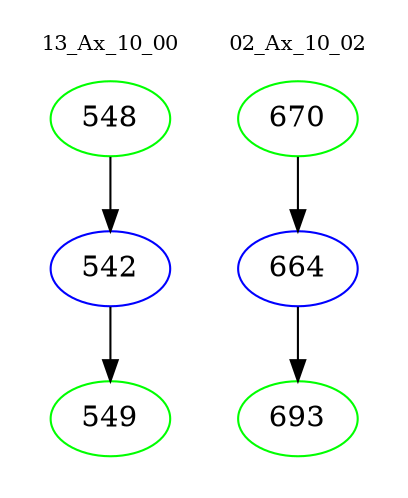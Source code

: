 digraph{
subgraph cluster_0 {
color = white
label = "13_Ax_10_00";
fontsize=10;
T0_548 [label="548", color="green"]
T0_548 -> T0_542 [color="black"]
T0_542 [label="542", color="blue"]
T0_542 -> T0_549 [color="black"]
T0_549 [label="549", color="green"]
}
subgraph cluster_1 {
color = white
label = "02_Ax_10_02";
fontsize=10;
T1_670 [label="670", color="green"]
T1_670 -> T1_664 [color="black"]
T1_664 [label="664", color="blue"]
T1_664 -> T1_693 [color="black"]
T1_693 [label="693", color="green"]
}
}
